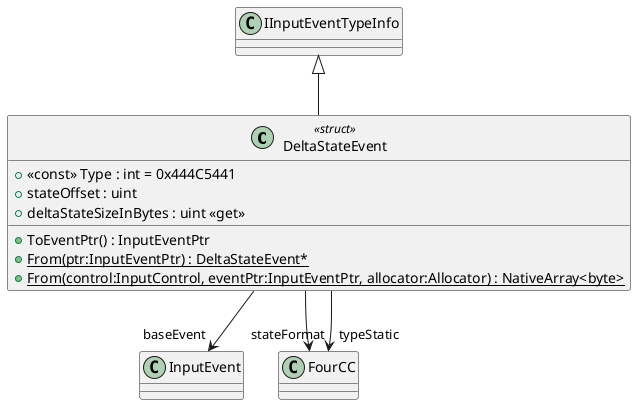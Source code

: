@startuml
class DeltaStateEvent <<struct>> {
    + <<const>> Type : int = 0x444C5441
    + stateOffset : uint
    + deltaStateSizeInBytes : uint <<get>>
    + ToEventPtr() : InputEventPtr
    + {static} From(ptr:InputEventPtr) : DeltaStateEvent*
    + {static} From(control:InputControl, eventPtr:InputEventPtr, allocator:Allocator) : NativeArray<byte>
}
IInputEventTypeInfo <|-- DeltaStateEvent
DeltaStateEvent --> "baseEvent" InputEvent
DeltaStateEvent --> "stateFormat" FourCC
DeltaStateEvent --> "typeStatic" FourCC
@enduml

